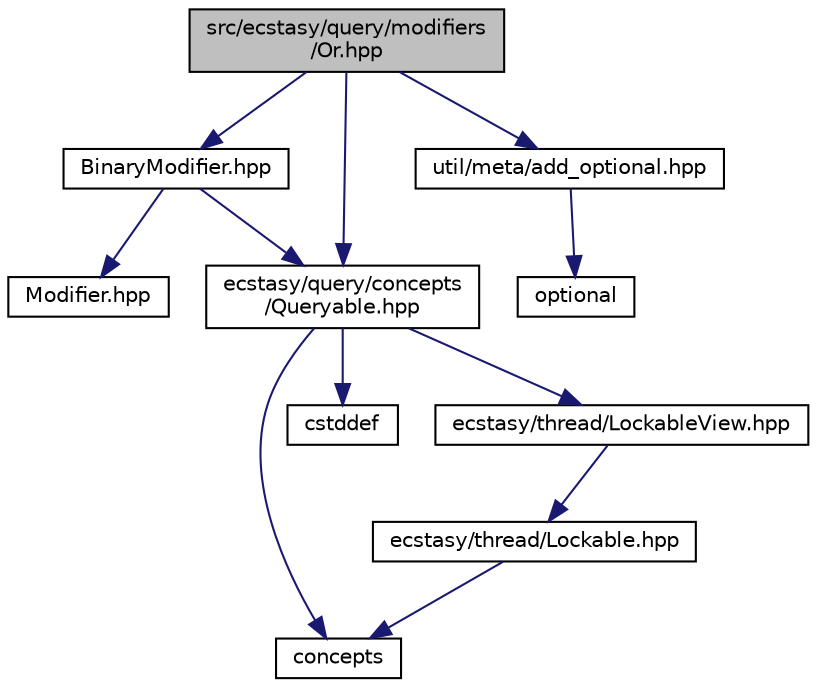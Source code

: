 digraph "src/ecstasy/query/modifiers/Or.hpp"
{
 // LATEX_PDF_SIZE
  edge [fontname="Helvetica",fontsize="10",labelfontname="Helvetica",labelfontsize="10"];
  node [fontname="Helvetica",fontsize="10",shape=record];
  Node1 [label="src/ecstasy/query/modifiers\l/Or.hpp",height=0.2,width=0.4,color="black", fillcolor="grey75", style="filled", fontcolor="black",tooltip=" "];
  Node1 -> Node2 [color="midnightblue",fontsize="10",style="solid",fontname="Helvetica"];
  Node2 [label="BinaryModifier.hpp",height=0.2,width=0.4,color="black", fillcolor="white", style="filled",URL="$_binary_modifier_8hpp.html",tooltip=" "];
  Node2 -> Node3 [color="midnightblue",fontsize="10",style="solid",fontname="Helvetica"];
  Node3 [label="Modifier.hpp",height=0.2,width=0.4,color="black", fillcolor="white", style="filled",URL="$modifiers_2_modifier_8hpp.html",tooltip=" "];
  Node2 -> Node4 [color="midnightblue",fontsize="10",style="solid",fontname="Helvetica"];
  Node4 [label="ecstasy/query/concepts\l/Queryable.hpp",height=0.2,width=0.4,color="black", fillcolor="white", style="filled",URL="$_queryable_8hpp.html",tooltip=" "];
  Node4 -> Node5 [color="midnightblue",fontsize="10",style="solid",fontname="Helvetica"];
  Node5 [label="concepts",height=0.2,width=0.4,color="black", fillcolor="white", style="filled",URL="/home/runner/work/ecstasy/ecstasy/doc/external/cppreference-doxygen-web.tag.xml$cpp/header/concepts.html",tooltip=" "];
  Node4 -> Node6 [color="midnightblue",fontsize="10",style="solid",fontname="Helvetica"];
  Node6 [label="cstddef",height=0.2,width=0.4,color="black", fillcolor="white", style="filled",URL="/home/runner/work/ecstasy/ecstasy/doc/external/cppreference-doxygen-web.tag.xml$cpp/header/cstddef.html",tooltip=" "];
  Node4 -> Node7 [color="midnightblue",fontsize="10",style="solid",fontname="Helvetica"];
  Node7 [label="ecstasy/thread/LockableView.hpp",height=0.2,width=0.4,color="black", fillcolor="white", style="filled",URL="$_lockable_view_8hpp.html",tooltip=" "];
  Node7 -> Node8 [color="midnightblue",fontsize="10",style="solid",fontname="Helvetica"];
  Node8 [label="ecstasy/thread/Lockable.hpp",height=0.2,width=0.4,color="black", fillcolor="white", style="filled",URL="$_lockable_8hpp.html",tooltip=" "];
  Node8 -> Node5 [color="midnightblue",fontsize="10",style="solid",fontname="Helvetica"];
  Node1 -> Node4 [color="midnightblue",fontsize="10",style="solid",fontname="Helvetica"];
  Node1 -> Node9 [color="midnightblue",fontsize="10",style="solid",fontname="Helvetica"];
  Node9 [label="util/meta/add_optional.hpp",height=0.2,width=0.4,color="black", fillcolor="white", style="filled",URL="$add__optional_8hpp.html",tooltip=" "];
  Node9 -> Node10 [color="midnightblue",fontsize="10",style="solid",fontname="Helvetica"];
  Node10 [label="optional",height=0.2,width=0.4,color="black", fillcolor="white", style="filled",URL="/home/runner/work/ecstasy/ecstasy/doc/external/cppreference-doxygen-web.tag.xml$cpp/header/optional.html",tooltip=" "];
}
